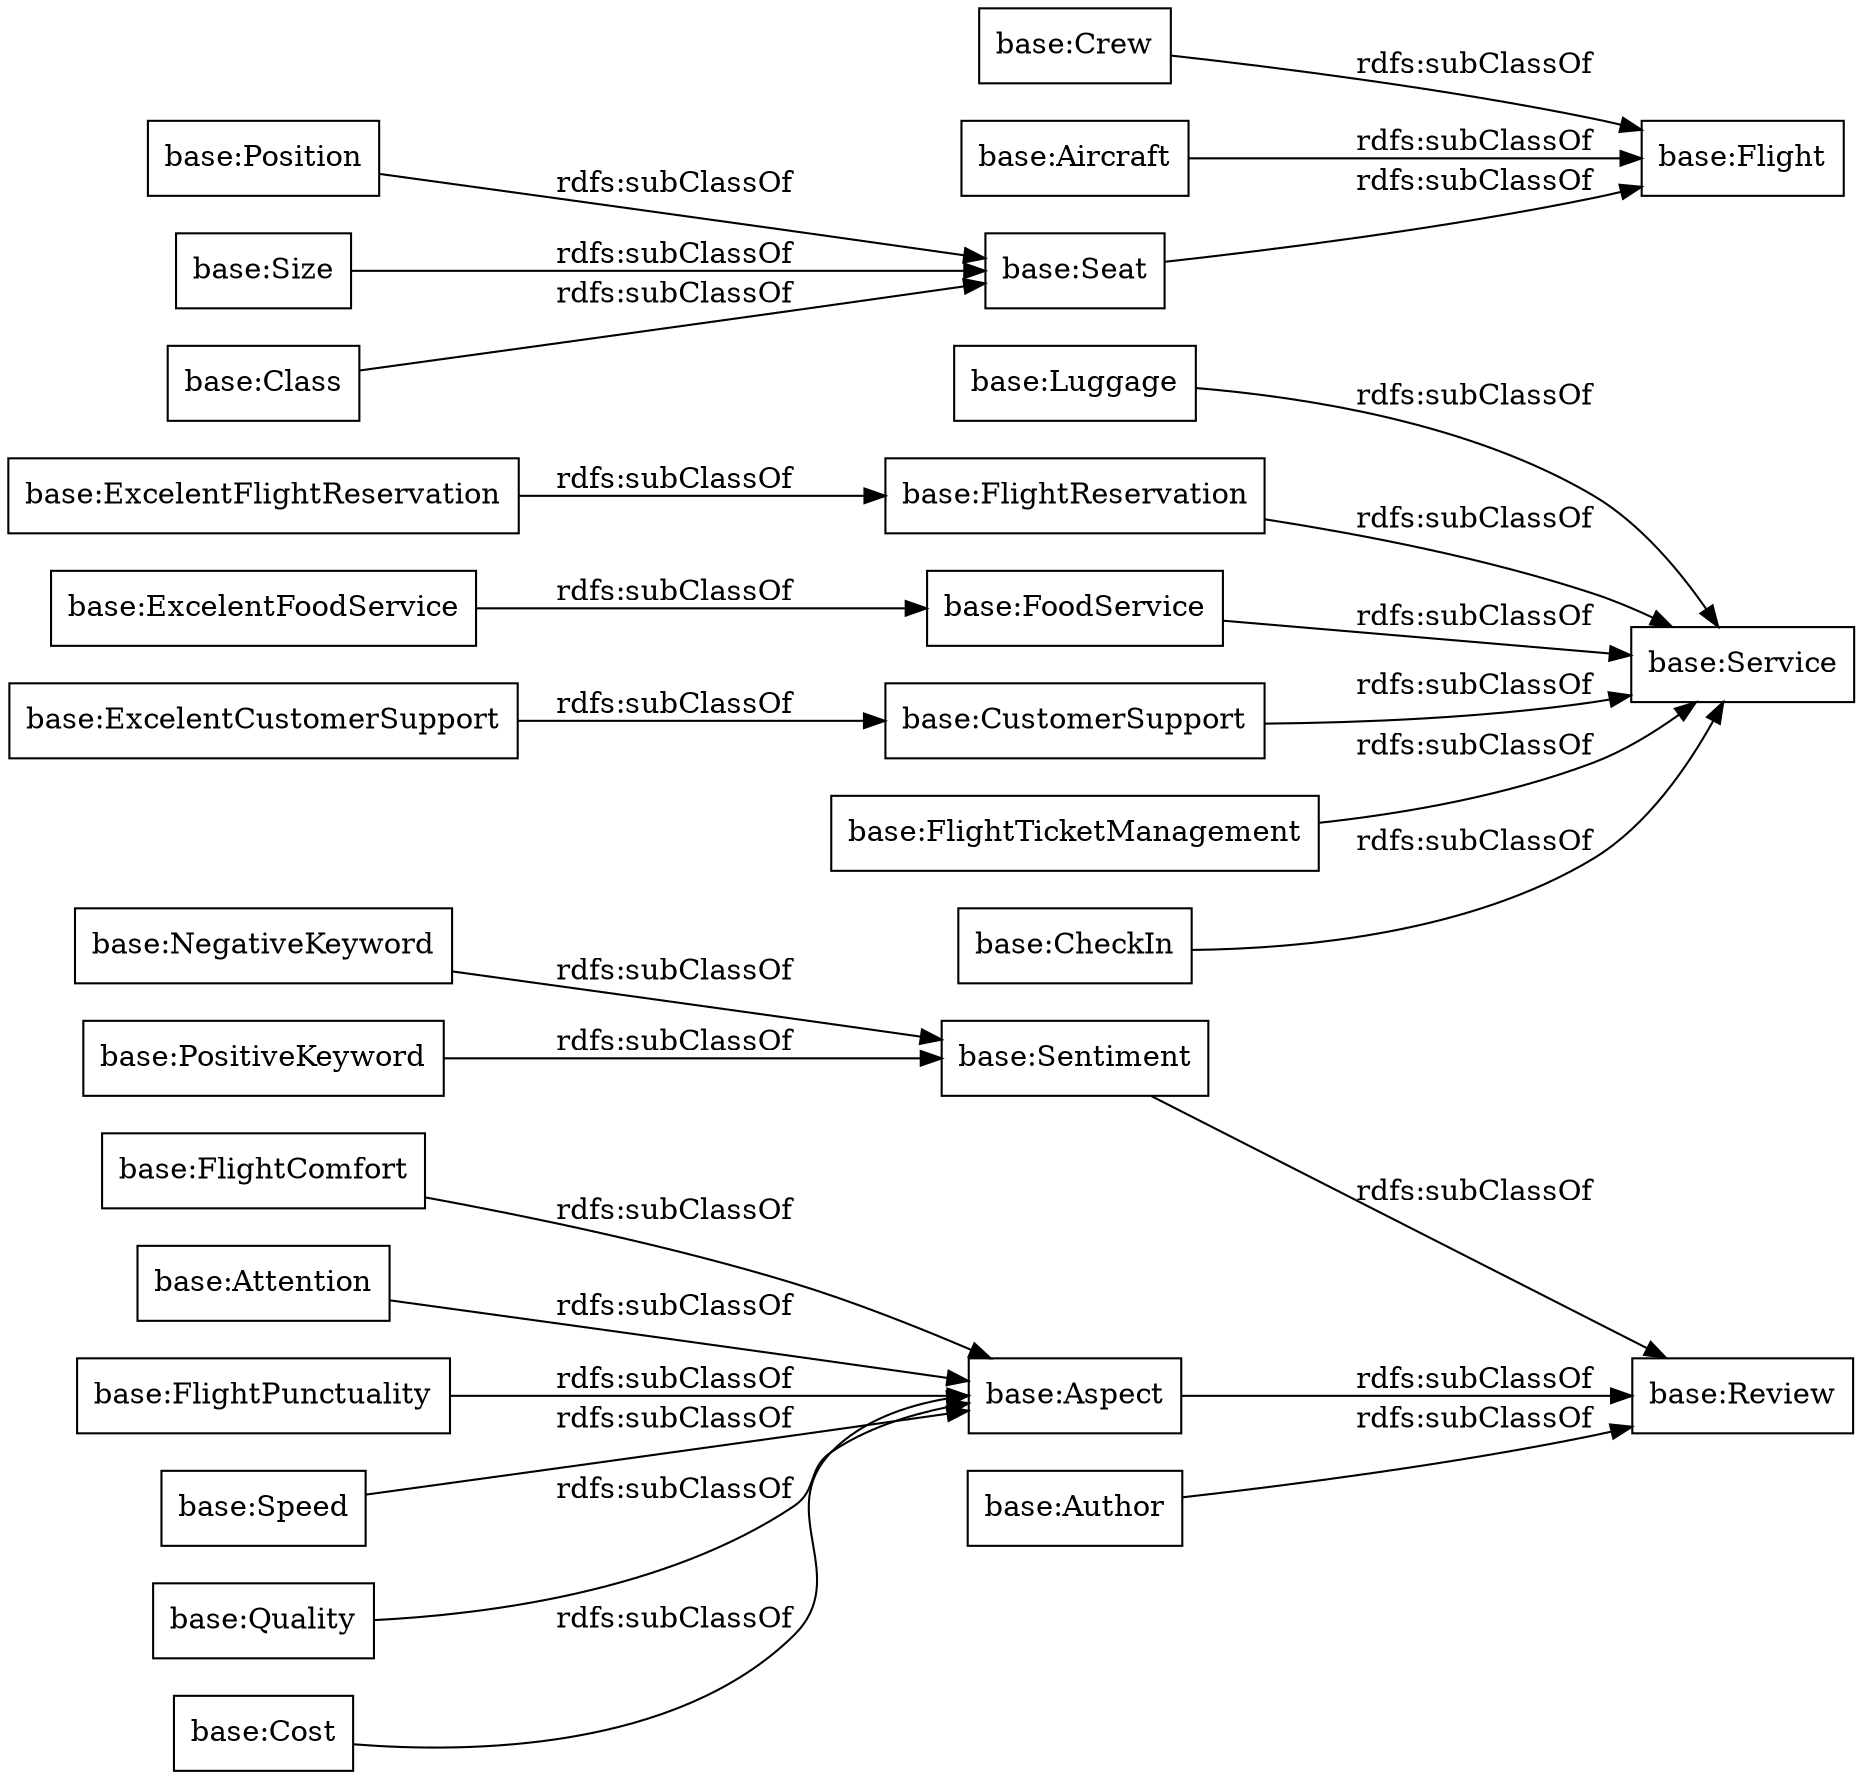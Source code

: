 digraph ar2dtool_diagram { 
rankdir=LR;
size="1000"
node [shape = rectangle, color="black"]; "base:FlightComfort" "base:Luggage" "base:Speed" "base:Service" "base:Crew" "base:Review" "base:Aircraft" "base:Quality" "base:Sentiment" "base:Aspect" "base:FlightReservation" "base:Position" "base:FoodService" "base:Cost" "base:NegativeKeyword" "base:CustomerSupport" "base:Attention" "base:FlightPunctuality" "base:Size" "base:Seat" "base:ExcelentFlightReservation" "base:PositiveKeyword" "base:ExcelentCustomerSupport" "base:FlightTicketManagement" "base:Flight" "base:ExcelentFoodService" "base:Author" "base:Class" "base:CheckIn" ; /*classes style*/
	"base:Class" -> "base:Seat" [ label = "rdfs:subClassOf" ];
	"base:CustomerSupport" -> "base:Service" [ label = "rdfs:subClassOf" ];
	"base:Author" -> "base:Review" [ label = "rdfs:subClassOf" ];
	"base:Seat" -> "base:Flight" [ label = "rdfs:subClassOf" ];
	"base:Position" -> "base:Seat" [ label = "rdfs:subClassOf" ];
	"base:NegativeKeyword" -> "base:Sentiment" [ label = "rdfs:subClassOf" ];
	"base:Cost" -> "base:Aspect" [ label = "rdfs:subClassOf" ];
	"base:FlightReservation" -> "base:Service" [ label = "rdfs:subClassOf" ];
	"base:Luggage" -> "base:Service" [ label = "rdfs:subClassOf" ];
	"base:Aircraft" -> "base:Flight" [ label = "rdfs:subClassOf" ];
	"base:ExcelentFoodService" -> "base:FoodService" [ label = "rdfs:subClassOf" ];
	"base:ExcelentCustomerSupport" -> "base:CustomerSupport" [ label = "rdfs:subClassOf" ];
	"base:Sentiment" -> "base:Review" [ label = "rdfs:subClassOf" ];
	"base:Size" -> "base:Seat" [ label = "rdfs:subClassOf" ];
	"base:PositiveKeyword" -> "base:Sentiment" [ label = "rdfs:subClassOf" ];
	"base:Speed" -> "base:Aspect" [ label = "rdfs:subClassOf" ];
	"base:Aspect" -> "base:Review" [ label = "rdfs:subClassOf" ];
	"base:ExcelentFlightReservation" -> "base:FlightReservation" [ label = "rdfs:subClassOf" ];
	"base:FlightTicketManagement" -> "base:Service" [ label = "rdfs:subClassOf" ];
	"base:Crew" -> "base:Flight" [ label = "rdfs:subClassOf" ];
	"base:Attention" -> "base:Aspect" [ label = "rdfs:subClassOf" ];
	"base:FlightComfort" -> "base:Aspect" [ label = "rdfs:subClassOf" ];
	"base:CheckIn" -> "base:Service" [ label = "rdfs:subClassOf" ];
	"base:FlightPunctuality" -> "base:Aspect" [ label = "rdfs:subClassOf" ];
	"base:Quality" -> "base:Aspect" [ label = "rdfs:subClassOf" ];
	"base:FoodService" -> "base:Service" [ label = "rdfs:subClassOf" ];

}
